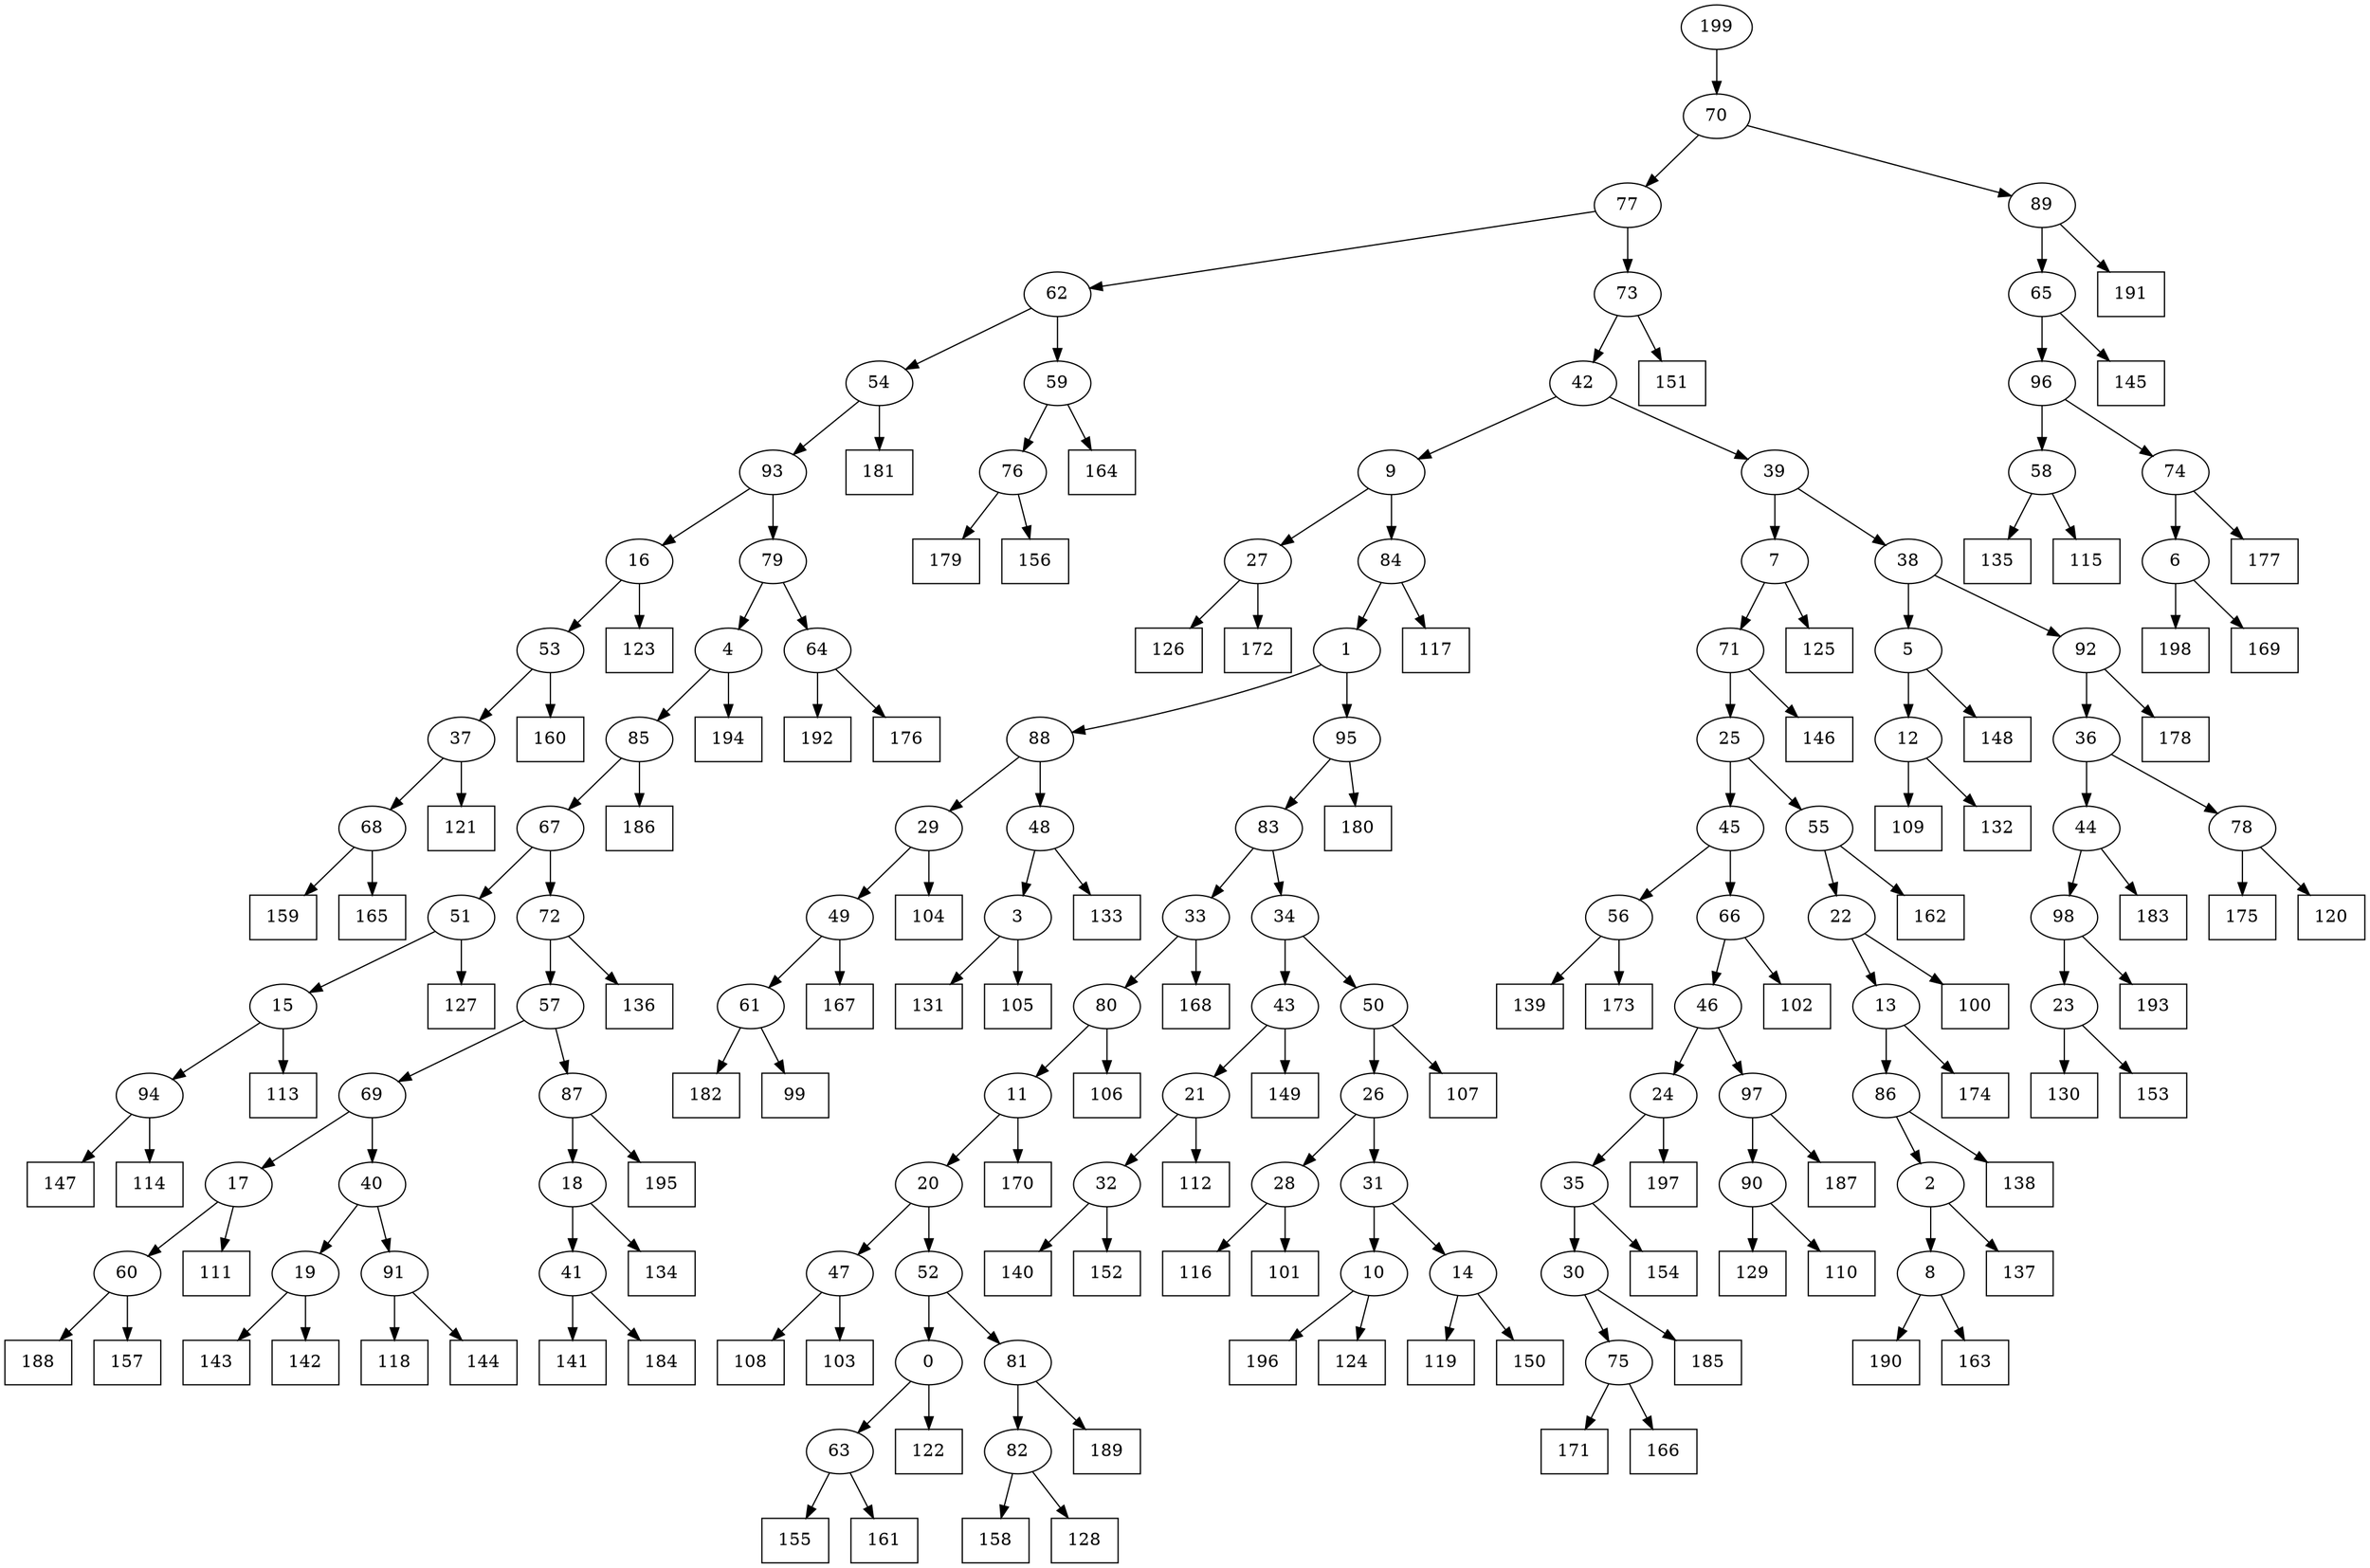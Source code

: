 digraph G {
0[label="0"];
1[label="1"];
2[label="2"];
3[label="3"];
4[label="4"];
5[label="5"];
6[label="6"];
7[label="7"];
8[label="8"];
9[label="9"];
10[label="10"];
11[label="11"];
12[label="12"];
13[label="13"];
14[label="14"];
15[label="15"];
16[label="16"];
17[label="17"];
18[label="18"];
19[label="19"];
20[label="20"];
21[label="21"];
22[label="22"];
23[label="23"];
24[label="24"];
25[label="25"];
26[label="26"];
27[label="27"];
28[label="28"];
29[label="29"];
30[label="30"];
31[label="31"];
32[label="32"];
33[label="33"];
34[label="34"];
35[label="35"];
36[label="36"];
37[label="37"];
38[label="38"];
39[label="39"];
40[label="40"];
41[label="41"];
42[label="42"];
43[label="43"];
44[label="44"];
45[label="45"];
46[label="46"];
47[label="47"];
48[label="48"];
49[label="49"];
50[label="50"];
51[label="51"];
52[label="52"];
53[label="53"];
54[label="54"];
55[label="55"];
56[label="56"];
57[label="57"];
58[label="58"];
59[label="59"];
60[label="60"];
61[label="61"];
62[label="62"];
63[label="63"];
64[label="64"];
65[label="65"];
66[label="66"];
67[label="67"];
68[label="68"];
69[label="69"];
70[label="70"];
71[label="71"];
72[label="72"];
73[label="73"];
74[label="74"];
75[label="75"];
76[label="76"];
77[label="77"];
78[label="78"];
79[label="79"];
80[label="80"];
81[label="81"];
82[label="82"];
83[label="83"];
84[label="84"];
85[label="85"];
86[label="86"];
87[label="87"];
88[label="88"];
89[label="89"];
90[label="90"];
91[label="91"];
92[label="92"];
93[label="93"];
94[label="94"];
95[label="95"];
96[label="96"];
97[label="97"];
98[label="98"];
99[shape=box,label="119"];
100[shape=box,label="189"];
101[shape=box,label="104"];
102[shape=box,label="109"];
103[shape=box,label="174"];
104[shape=box,label="131"];
105[shape=box,label="129"];
106[shape=box,label="130"];
107[shape=box,label="197"];
108[shape=box,label="182"];
109[shape=box,label="188"];
110[shape=box,label="143"];
111[shape=box,label="146"];
112[shape=box,label="102"];
113[shape=box,label="162"];
114[shape=box,label="175"];
115[shape=box,label="100"];
116[shape=box,label="116"];
117[shape=box,label="151"];
118[shape=box,label="139"];
119[shape=box,label="191"];
120[shape=box,label="185"];
121[shape=box,label="192"];
122[shape=box,label="108"];
123[shape=box,label="127"];
124[shape=box,label="142"];
125[shape=box,label="159"];
126[shape=box,label="194"];
127[shape=box,label="173"];
128[shape=box,label="190"];
129[shape=box,label="135"];
130[shape=box,label="195"];
131[shape=box,label="147"];
132[shape=box,label="103"];
133[shape=box,label="186"];
134[shape=box,label="171"];
135[shape=box,label="133"];
136[shape=box,label="140"];
137[shape=box,label="149"];
138[shape=box,label="157"];
139[shape=box,label="193"];
140[shape=box,label="183"];
141[shape=box,label="126"];
142[shape=box,label="170"];
143[shape=box,label="178"];
144[shape=box,label="196"];
145[shape=box,label="136"];
146[shape=box,label="112"];
147[shape=box,label="168"];
148[shape=box,label="155"];
149[shape=box,label="107"];
150[shape=box,label="158"];
151[shape=box,label="115"];
152[shape=box,label="111"];
153[shape=box,label="145"];
154[shape=box,label="198"];
155[shape=box,label="105"];
156[shape=box,label="118"];
157[shape=box,label="161"];
158[shape=box,label="167"];
159[shape=box,label="179"];
160[shape=box,label="148"];
161[shape=box,label="181"];
162[shape=box,label="165"];
163[shape=box,label="101"];
164[shape=box,label="128"];
165[shape=box,label="160"];
166[shape=box,label="137"];
167[shape=box,label="150"];
168[shape=box,label="153"];
169[shape=box,label="124"];
170[shape=box,label="180"];
171[shape=box,label="138"];
172[shape=box,label="152"];
173[shape=box,label="113"];
174[shape=box,label="117"];
175[shape=box,label="110"];
176[shape=box,label="125"];
177[shape=box,label="144"];
178[shape=box,label="114"];
179[shape=box,label="163"];
180[shape=box,label="169"];
181[shape=box,label="132"];
182[shape=box,label="123"];
183[shape=box,label="99"];
184[shape=box,label="176"];
185[shape=box,label="134"];
186[shape=box,label="166"];
187[shape=box,label="122"];
188[shape=box,label="187"];
189[shape=box,label="177"];
190[shape=box,label="172"];
191[shape=box,label="164"];
192[shape=box,label="121"];
193[shape=box,label="156"];
194[shape=box,label="120"];
195[shape=box,label="154"];
196[shape=box,label="141"];
197[shape=box,label="106"];
198[shape=box,label="184"];
199[label="199"];
11->142 ;
13->103 ;
8->128 ;
12->181 ;
68->125 ;
30->120 ;
3->155 ;
55->113 ;
64->184 ;
61->108 ;
54->161 ;
33->147 ;
69->40 ;
0->187 ;
58->151 ;
81->100 ;
97->188 ;
64->121 ;
73->117 ;
15->173 ;
56->127 ;
52->81 ;
21->146 ;
75->134 ;
68->162 ;
4->126 ;
26->28 ;
79->64 ;
72->145 ;
7->176 ;
91->177 ;
85->133 ;
81->82 ;
82->164 ;
11->20 ;
37->192 ;
41->198 ;
27->141 ;
45->56 ;
27->190 ;
82->150 ;
19->124 ;
59->191 ;
43->21 ;
35->30 ;
28->116 ;
84->1 ;
21->32 ;
32->172 ;
93->79 ;
94->131 ;
51->15 ;
44->140 ;
92->143 ;
32->136 ;
62->54 ;
72->57 ;
50->26 ;
30->75 ;
96->74 ;
74->189 ;
63->148 ;
22->115 ;
9->27 ;
5->160 ;
71->111 ;
199->70 ;
70->77 ;
77->62 ;
62->59 ;
90->175 ;
86->171 ;
6->180 ;
91->156 ;
50->149 ;
87->130 ;
57->87 ;
87->18 ;
67->51 ;
51->123 ;
78->114 ;
49->61 ;
61->183 ;
44->98 ;
40->91 ;
33->80 ;
35->195 ;
60->109 ;
79->4 ;
36->44 ;
10->169 ;
77->73 ;
31->10 ;
10->144 ;
67->72 ;
4->85 ;
80->197 ;
53->165 ;
84->174 ;
14->99 ;
1->88 ;
34->50 ;
78->194 ;
17->60 ;
60->138 ;
63->157 ;
15->94 ;
98->139 ;
94->178 ;
6->154 ;
65->96 ;
22->13 ;
13->86 ;
25->55 ;
55->22 ;
38->92 ;
7->71 ;
39->7 ;
18->41 ;
41->196 ;
92->36 ;
36->78 ;
47->122 ;
97->90 ;
90->105 ;
75->186 ;
59->76 ;
76->159 ;
56->118 ;
40->19 ;
19->110 ;
85->67 ;
29->49 ;
48->135 ;
43->137 ;
18->185 ;
95->170 ;
26->31 ;
12->102 ;
65->153 ;
20->52 ;
98->23 ;
23->106 ;
57->69 ;
69->17 ;
46->97 ;
37->68 ;
88->48 ;
29->101 ;
45->66 ;
88->29 ;
38->5 ;
5->12 ;
28->163 ;
74->6 ;
73->42 ;
42->39 ;
14->167 ;
24->35 ;
31->14 ;
9->84 ;
89->119 ;
2->8 ;
8->179 ;
49->158 ;
54->93 ;
24->107 ;
1->95 ;
42->9 ;
86->2 ;
2->166 ;
23->168 ;
83->34 ;
34->43 ;
39->38 ;
20->47 ;
47->132 ;
80->11 ;
70->89 ;
89->65 ;
52->0 ;
0->63 ;
46->24 ;
93->16 ;
16->182 ;
76->193 ;
95->83 ;
83->33 ;
17->152 ;
71->25 ;
25->45 ;
16->53 ;
53->37 ;
66->46 ;
48->3 ;
3->104 ;
66->112 ;
96->58 ;
58->129 ;
}
